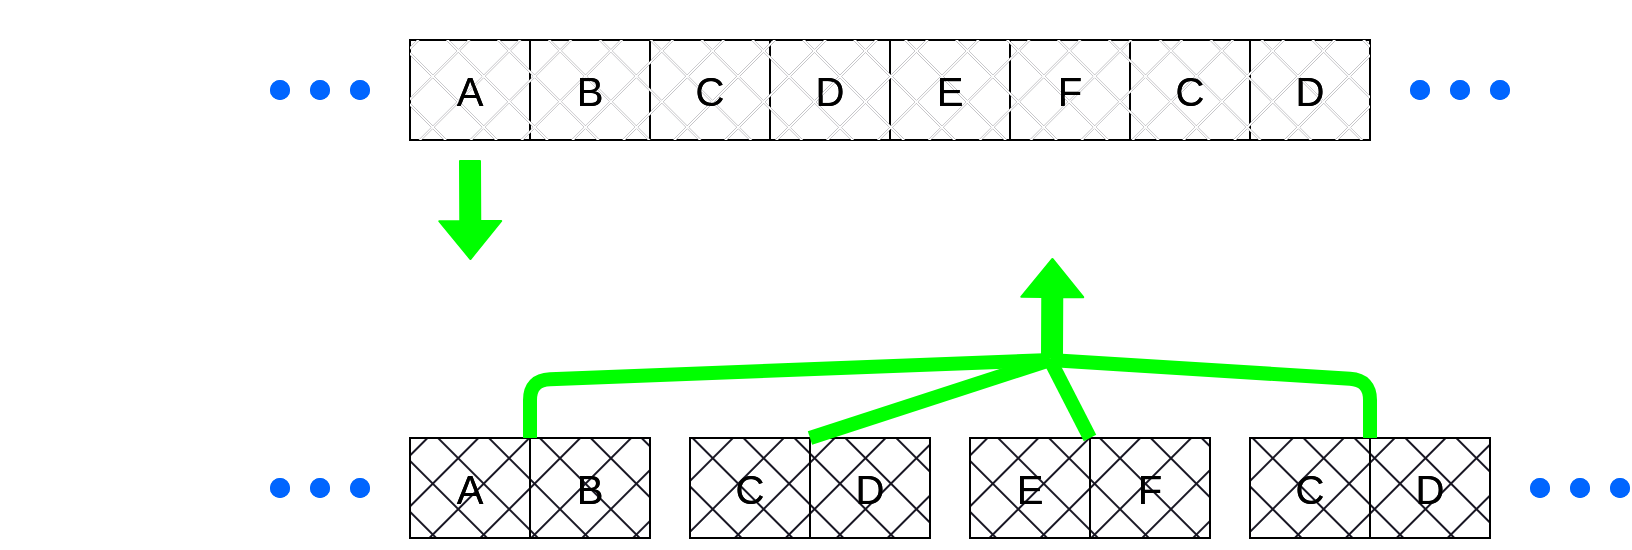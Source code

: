 <mxfile>
    <diagram id="LqdmTyrMARRoVk2-njNa" name="Page-1">
        <mxGraphModel dx="954" dy="592" grid="1" gridSize="10" guides="1" tooltips="1" connect="1" arrows="1" fold="1" page="1" pageScale="1" pageWidth="1100" pageHeight="850" background="none" math="1" shadow="0">
            <root>
                <mxCell id="0"/>
                <mxCell id="1" parent="0"/>
                <mxCell id="2" value="" style="shape=table;startSize=0;container=1;collapsible=0;childLayout=tableLayout;fillColor=#FFFFFF;gradientColor=none;fontColor=#000000;strokeColor=#000000;fontSize=20;" parent="1" vertex="1">
                    <mxGeometry x="260" y="270" width="480" height="50" as="geometry"/>
                </mxCell>
                <mxCell id="3" value="" style="shape=tableRow;horizontal=0;startSize=0;swimlaneHead=0;swimlaneBody=0;top=0;left=0;bottom=0;right=0;collapsible=0;dropTarget=0;fillColor=none;points=[[0,0.5],[1,0.5]];portConstraint=eastwest;fontColor=#000000;fontSize=20;" parent="2" vertex="1">
                    <mxGeometry width="480" height="50" as="geometry"/>
                </mxCell>
                <mxCell id="4" value="A" style="shape=partialRectangle;html=1;whiteSpace=wrap;connectable=0;overflow=hidden;fillColor=none;top=0;left=0;bottom=0;right=0;pointerEvents=1;fontColor=#000000;fontSize=20;" parent="3" vertex="1">
                    <mxGeometry width="60" height="50" as="geometry">
                        <mxRectangle width="60" height="50" as="alternateBounds"/>
                    </mxGeometry>
                </mxCell>
                <mxCell id="5" value="B" style="shape=partialRectangle;html=1;whiteSpace=wrap;connectable=0;overflow=hidden;fillColor=none;top=0;left=0;bottom=0;right=0;pointerEvents=1;fontColor=#000000;fontSize=20;" parent="3" vertex="1">
                    <mxGeometry x="60" width="60" height="50" as="geometry">
                        <mxRectangle width="60" height="50" as="alternateBounds"/>
                    </mxGeometry>
                </mxCell>
                <mxCell id="6" value="C" style="shape=partialRectangle;html=1;whiteSpace=wrap;connectable=0;overflow=hidden;fillColor=default;top=0;left=0;bottom=0;right=0;pointerEvents=1;fontColor=#000000;fontSize=20;strokeWidth=1;fillStyle=cross-hatch;" parent="3" vertex="1">
                    <mxGeometry x="120" width="60" height="50" as="geometry">
                        <mxRectangle width="60" height="50" as="alternateBounds"/>
                    </mxGeometry>
                </mxCell>
                <mxCell id="7" value="D" style="shape=partialRectangle;html=1;whiteSpace=wrap;connectable=0;overflow=hidden;fillColor=default;top=0;left=0;bottom=0;right=0;pointerEvents=1;fontColor=#000000;fontSize=20;fillStyle=cross-hatch;" parent="3" vertex="1">
                    <mxGeometry x="180" width="60" height="50" as="geometry">
                        <mxRectangle width="60" height="50" as="alternateBounds"/>
                    </mxGeometry>
                </mxCell>
                <mxCell id="15" value="E" style="shape=partialRectangle;html=1;whiteSpace=wrap;connectable=0;overflow=hidden;fillColor=default;top=0;left=0;bottom=0;right=0;pointerEvents=1;fontColor=#000000;fontSize=20;fillStyle=cross-hatch;" parent="3" vertex="1">
                    <mxGeometry x="240" width="60" height="50" as="geometry">
                        <mxRectangle width="60" height="50" as="alternateBounds"/>
                    </mxGeometry>
                </mxCell>
                <mxCell id="14" value="F" style="shape=partialRectangle;html=1;whiteSpace=wrap;connectable=0;overflow=hidden;fillColor=default;top=0;left=0;bottom=0;right=0;pointerEvents=1;fontColor=#000000;fontSize=20;fillStyle=cross-hatch;" parent="3" vertex="1">
                    <mxGeometry x="300" width="60" height="50" as="geometry">
                        <mxRectangle width="60" height="50" as="alternateBounds"/>
                    </mxGeometry>
                </mxCell>
                <mxCell id="13" value="C" style="shape=partialRectangle;html=1;whiteSpace=wrap;connectable=0;overflow=hidden;fillColor=default;top=0;left=0;bottom=0;right=0;pointerEvents=1;fontColor=#000000;fontSize=20;fillStyle=cross-hatch;" parent="3" vertex="1">
                    <mxGeometry x="360" width="60" height="50" as="geometry">
                        <mxRectangle width="60" height="50" as="alternateBounds"/>
                    </mxGeometry>
                </mxCell>
                <mxCell id="12" value="D" style="shape=partialRectangle;html=1;whiteSpace=wrap;connectable=0;overflow=hidden;fillColor=default;top=0;left=0;bottom=0;right=0;pointerEvents=1;fontColor=#000000;fontSize=20;fillStyle=cross-hatch;" parent="3" vertex="1">
                    <mxGeometry x="420" width="60" height="50" as="geometry">
                        <mxRectangle width="60" height="50" as="alternateBounds"/>
                    </mxGeometry>
                </mxCell>
                <mxCell id="16" value="" style="shape=table;startSize=0;container=1;collapsible=0;childLayout=tableLayout;fillColor=#FFFFFF;gradientColor=none;fontColor=#000000;strokeColor=#000000;fontSize=20;" parent="1" vertex="1">
                    <mxGeometry x="260" y="469" width="120" height="50" as="geometry"/>
                </mxCell>
                <mxCell id="17" value="" style="shape=tableRow;horizontal=0;startSize=0;swimlaneHead=0;swimlaneBody=0;top=0;left=0;bottom=0;right=0;collapsible=0;dropTarget=0;fillColor=none;points=[[0,0.5],[1,0.5]];portConstraint=eastwest;fontColor=#000000;fontSize=20;" parent="16" vertex="1">
                    <mxGeometry width="120" height="50" as="geometry"/>
                </mxCell>
                <mxCell id="18" value="A" style="shape=partialRectangle;html=1;whiteSpace=wrap;connectable=0;overflow=hidden;fillColor=none;top=0;left=0;bottom=0;right=0;pointerEvents=1;fontColor=#000000;fontSize=20;" parent="17" vertex="1">
                    <mxGeometry width="60" height="50" as="geometry">
                        <mxRectangle width="60" height="50" as="alternateBounds"/>
                    </mxGeometry>
                </mxCell>
                <mxCell id="19" value="B" style="shape=partialRectangle;html=1;whiteSpace=wrap;connectable=0;overflow=hidden;fillColor=none;top=0;left=0;bottom=0;right=0;pointerEvents=1;fontColor=#000000;fontSize=20;" parent="17" vertex="1">
                    <mxGeometry x="60" width="60" height="50" as="geometry">
                        <mxRectangle width="60" height="50" as="alternateBounds"/>
                    </mxGeometry>
                </mxCell>
                <mxCell id="20" value="" style="shape=table;startSize=0;container=1;collapsible=0;childLayout=tableLayout;fillColor=#FFFFFF;gradientColor=none;fontColor=#000000;strokeColor=#000000;fontSize=20;" parent="1" vertex="1">
                    <mxGeometry x="400" y="469" width="120" height="50" as="geometry"/>
                </mxCell>
                <mxCell id="21" value="" style="shape=tableRow;horizontal=0;startSize=0;swimlaneHead=0;swimlaneBody=0;top=0;left=0;bottom=0;right=0;collapsible=0;dropTarget=0;fillColor=none;points=[[0,0.5],[1,0.5]];portConstraint=eastwest;fontColor=#000000;fontSize=20;" parent="20" vertex="1">
                    <mxGeometry width="120" height="50" as="geometry"/>
                </mxCell>
                <mxCell id="22" value="C" style="shape=partialRectangle;html=1;whiteSpace=wrap;connectable=0;overflow=hidden;fillColor=none;top=0;left=0;bottom=0;right=0;pointerEvents=1;fontColor=#000000;fontSize=20;" parent="21" vertex="1">
                    <mxGeometry width="60" height="50" as="geometry">
                        <mxRectangle width="60" height="50" as="alternateBounds"/>
                    </mxGeometry>
                </mxCell>
                <mxCell id="23" value="D" style="shape=partialRectangle;html=1;whiteSpace=wrap;connectable=0;overflow=hidden;fillColor=none;top=0;left=0;bottom=0;right=0;pointerEvents=1;fontColor=#000000;fontSize=20;" parent="21" vertex="1">
                    <mxGeometry x="60" width="60" height="50" as="geometry">
                        <mxRectangle width="60" height="50" as="alternateBounds"/>
                    </mxGeometry>
                </mxCell>
                <mxCell id="24" value="" style="shape=table;startSize=0;container=1;collapsible=0;childLayout=tableLayout;fillColor=#FFFFFF;gradientColor=none;fontColor=#000000;strokeColor=#000000;fontSize=20;" parent="1" vertex="1">
                    <mxGeometry x="540" y="469" width="120" height="50" as="geometry"/>
                </mxCell>
                <mxCell id="25" value="" style="shape=tableRow;horizontal=0;startSize=0;swimlaneHead=0;swimlaneBody=0;top=0;left=0;bottom=0;right=0;collapsible=0;dropTarget=0;fillColor=none;points=[[0,0.5],[1,0.5]];portConstraint=eastwest;fontColor=#000000;fontSize=20;" parent="24" vertex="1">
                    <mxGeometry width="120" height="50" as="geometry"/>
                </mxCell>
                <mxCell id="26" value="E" style="shape=partialRectangle;html=1;whiteSpace=wrap;connectable=0;overflow=hidden;fillColor=none;top=0;left=0;bottom=0;right=0;pointerEvents=1;fontColor=#000000;fontSize=20;" parent="25" vertex="1">
                    <mxGeometry width="60" height="50" as="geometry">
                        <mxRectangle width="60" height="50" as="alternateBounds"/>
                    </mxGeometry>
                </mxCell>
                <mxCell id="27" value="F" style="shape=partialRectangle;html=1;whiteSpace=wrap;connectable=0;overflow=hidden;fillColor=none;top=0;left=0;bottom=0;right=0;pointerEvents=1;fontColor=#000000;fontSize=20;" parent="25" vertex="1">
                    <mxGeometry x="60" width="60" height="50" as="geometry">
                        <mxRectangle width="60" height="50" as="alternateBounds"/>
                    </mxGeometry>
                </mxCell>
                <mxCell id="28" value="" style="shape=table;startSize=0;container=1;collapsible=0;childLayout=tableLayout;fillColor=#FFFFFF;gradientColor=none;fontColor=#000000;strokeColor=#000000;fontSize=20;" parent="1" vertex="1">
                    <mxGeometry x="680" y="469" width="120" height="50" as="geometry"/>
                </mxCell>
                <mxCell id="29" value="" style="shape=tableRow;horizontal=0;startSize=0;swimlaneHead=0;swimlaneBody=0;top=0;left=0;bottom=0;right=0;collapsible=0;dropTarget=0;fillColor=none;points=[[0,0.5],[1,0.5]];portConstraint=eastwest;fontColor=#000000;fontSize=20;" parent="28" vertex="1">
                    <mxGeometry width="120" height="50" as="geometry"/>
                </mxCell>
                <mxCell id="30" value="C" style="shape=partialRectangle;html=1;whiteSpace=wrap;connectable=0;overflow=hidden;fillColor=none;top=0;left=0;bottom=0;right=0;pointerEvents=1;fontColor=#000000;fontSize=20;" parent="29" vertex="1">
                    <mxGeometry width="60" height="50" as="geometry">
                        <mxRectangle width="60" height="50" as="alternateBounds"/>
                    </mxGeometry>
                </mxCell>
                <mxCell id="31" value="D" style="shape=partialRectangle;html=1;whiteSpace=wrap;connectable=0;overflow=hidden;fillColor=none;top=0;left=0;bottom=0;right=0;pointerEvents=1;fontColor=#000000;fontSize=20;" parent="29" vertex="1">
                    <mxGeometry x="60" width="60" height="50" as="geometry">
                        <mxRectangle width="60" height="50" as="alternateBounds"/>
                    </mxGeometry>
                </mxCell>
                <mxCell id="40" value="\(B_{init-2}:\)" style="text;html=1;strokeColor=none;fillColor=none;align=center;verticalAlign=middle;whiteSpace=wrap;rounded=0;fillStyle=cross-hatch;strokeWidth=4;fontSize=25;fontColor=#FFFFFF;" parent="1" vertex="1">
                    <mxGeometry x="90" y="280" width="60" height="30" as="geometry"/>
                </mxCell>
                <mxCell id="41" value="\(B_{init}:\)" style="text;html=1;strokeColor=none;fillColor=none;align=center;verticalAlign=middle;whiteSpace=wrap;rounded=0;fillStyle=cross-hatch;strokeWidth=4;fontSize=25;fontColor=#FFFFFF;" parent="1" vertex="1">
                    <mxGeometry x="80" y="479" width="60" height="30" as="geometry"/>
                </mxCell>
                <mxCell id="42" value="" style="shape=ellipse;fillColor=#0065FF;strokeColor=none;html=1;sketch=0;fontSize=20;fontColor=#000000;" parent="1" vertex="1">
                    <mxGeometry x="190" y="290" width="10" height="10" as="geometry"/>
                </mxCell>
                <mxCell id="43" value="" style="shape=ellipse;fillColor=#0065FF;strokeColor=none;html=1;sketch=0;fontSize=20;fontColor=#000000;" parent="1" vertex="1">
                    <mxGeometry x="210" y="290" width="10" height="10" as="geometry"/>
                </mxCell>
                <mxCell id="44" value="" style="shape=ellipse;fillColor=#0065FF;strokeColor=none;html=1;sketch=0;fontSize=20;fontColor=#000000;" parent="1" vertex="1">
                    <mxGeometry x="230" y="290" width="10" height="10" as="geometry"/>
                </mxCell>
                <mxCell id="48" value="" style="shape=ellipse;fillColor=#0065FF;strokeColor=none;html=1;sketch=0;fontSize=20;fontColor=#000000;" parent="1" vertex="1">
                    <mxGeometry x="760" y="290" width="10" height="10" as="geometry"/>
                </mxCell>
                <mxCell id="49" value="" style="shape=ellipse;fillColor=#0065FF;strokeColor=none;html=1;sketch=0;fontSize=20;fontColor=#000000;" parent="1" vertex="1">
                    <mxGeometry x="780" y="290" width="10" height="10" as="geometry"/>
                </mxCell>
                <mxCell id="50" value="" style="shape=ellipse;fillColor=#0065FF;strokeColor=none;html=1;sketch=0;fontSize=20;fontColor=#000000;" parent="1" vertex="1">
                    <mxGeometry x="800" y="290" width="10" height="10" as="geometry"/>
                </mxCell>
                <mxCell id="51" value="" style="shape=ellipse;fillColor=#0065FF;strokeColor=none;html=1;sketch=0;fontSize=20;fontColor=#000000;" parent="1" vertex="1">
                    <mxGeometry x="190" y="489" width="10" height="10" as="geometry"/>
                </mxCell>
                <mxCell id="52" value="" style="shape=ellipse;fillColor=#0065FF;strokeColor=none;html=1;sketch=0;fontSize=20;fontColor=#000000;" parent="1" vertex="1">
                    <mxGeometry x="210" y="489" width="10" height="10" as="geometry"/>
                </mxCell>
                <mxCell id="53" value="" style="shape=ellipse;fillColor=#0065FF;strokeColor=none;html=1;sketch=0;fontSize=20;fontColor=#000000;" parent="1" vertex="1">
                    <mxGeometry x="230" y="489" width="10" height="10" as="geometry"/>
                </mxCell>
                <mxCell id="54" value="" style="shape=ellipse;fillColor=#0065FF;strokeColor=none;html=1;sketch=0;fontSize=20;fontColor=#000000;" parent="1" vertex="1">
                    <mxGeometry x="820" y="489" width="10" height="10" as="geometry"/>
                </mxCell>
                <mxCell id="55" value="" style="shape=ellipse;fillColor=#0065FF;strokeColor=none;html=1;sketch=0;fontSize=20;fontColor=#000000;" parent="1" vertex="1">
                    <mxGeometry x="840" y="489" width="10" height="10" as="geometry"/>
                </mxCell>
                <mxCell id="56" value="" style="shape=ellipse;fillColor=#0065FF;strokeColor=none;html=1;sketch=0;fontSize=20;fontColor=#000000;" parent="1" vertex="1">
                    <mxGeometry x="860" y="489" width="10" height="10" as="geometry"/>
                </mxCell>
                <mxCell id="57" value="" style="shape=table;startSize=0;container=1;collapsible=0;childLayout=tableLayout;fillColor=#191724;gradientColor=none;fontColor=#000000;strokeColor=#000000;fontSize=20;fillStyle=cross-hatch;" vertex="1" parent="1">
                    <mxGeometry x="260" y="270" width="480" height="50" as="geometry"/>
                </mxCell>
                <mxCell id="58" value="" style="shape=tableRow;horizontal=0;startSize=0;swimlaneHead=0;swimlaneBody=0;top=0;left=0;bottom=0;right=0;collapsible=0;dropTarget=0;fillColor=none;points=[[0,0.5],[1,0.5]];portConstraint=eastwest;fontColor=#000000;fontSize=20;" vertex="1" parent="57">
                    <mxGeometry width="480" height="50" as="geometry"/>
                </mxCell>
                <mxCell id="59" value="A" style="shape=partialRectangle;html=1;whiteSpace=wrap;connectable=0;overflow=hidden;fillColor=default;top=0;left=0;bottom=0;right=0;pointerEvents=1;fontColor=#000000;fontSize=20;fillStyle=cross-hatch;" vertex="1" parent="58">
                    <mxGeometry width="60" height="50" as="geometry">
                        <mxRectangle width="60" height="50" as="alternateBounds"/>
                    </mxGeometry>
                </mxCell>
                <mxCell id="60" value="B" style="shape=partialRectangle;html=1;whiteSpace=wrap;connectable=0;overflow=hidden;fillColor=default;top=0;left=0;bottom=0;right=0;pointerEvents=1;fontColor=#000000;fontSize=20;fillStyle=cross-hatch;" vertex="1" parent="58">
                    <mxGeometry x="60" width="60" height="50" as="geometry">
                        <mxRectangle width="60" height="50" as="alternateBounds"/>
                    </mxGeometry>
                </mxCell>
                <mxCell id="61" value="C" style="shape=partialRectangle;html=1;whiteSpace=wrap;connectable=0;overflow=hidden;fillColor=default;top=0;left=0;bottom=0;right=0;pointerEvents=1;fontColor=#000000;fontSize=20;strokeWidth=1;fillStyle=cross-hatch;" vertex="1" parent="58">
                    <mxGeometry x="120" width="60" height="50" as="geometry">
                        <mxRectangle width="60" height="50" as="alternateBounds"/>
                    </mxGeometry>
                </mxCell>
                <mxCell id="62" value="D" style="shape=partialRectangle;html=1;whiteSpace=wrap;connectable=0;overflow=hidden;fillColor=default;top=0;left=0;bottom=0;right=0;pointerEvents=1;fontColor=#000000;fontSize=20;fillStyle=cross-hatch;" vertex="1" parent="58">
                    <mxGeometry x="180" width="60" height="50" as="geometry">
                        <mxRectangle width="60" height="50" as="alternateBounds"/>
                    </mxGeometry>
                </mxCell>
                <mxCell id="63" value="E" style="shape=partialRectangle;html=1;whiteSpace=wrap;connectable=0;overflow=hidden;fillColor=default;top=0;left=0;bottom=0;right=0;pointerEvents=1;fontColor=#000000;fontSize=20;fillStyle=cross-hatch;" vertex="1" parent="58">
                    <mxGeometry x="240" width="60" height="50" as="geometry">
                        <mxRectangle width="60" height="50" as="alternateBounds"/>
                    </mxGeometry>
                </mxCell>
                <mxCell id="64" value="F" style="shape=partialRectangle;html=1;whiteSpace=wrap;connectable=0;overflow=hidden;fillColor=default;top=0;left=0;bottom=0;right=0;pointerEvents=1;fontColor=#000000;fontSize=20;fillStyle=cross-hatch;" vertex="1" parent="58">
                    <mxGeometry x="300" width="60" height="50" as="geometry">
                        <mxRectangle width="60" height="50" as="alternateBounds"/>
                    </mxGeometry>
                </mxCell>
                <mxCell id="65" value="C" style="shape=partialRectangle;html=1;whiteSpace=wrap;connectable=0;overflow=hidden;fillColor=default;top=0;left=0;bottom=0;right=0;pointerEvents=1;fontColor=#000000;fontSize=20;fillStyle=cross-hatch;" vertex="1" parent="58">
                    <mxGeometry x="360" width="60" height="50" as="geometry">
                        <mxRectangle width="60" height="50" as="alternateBounds"/>
                    </mxGeometry>
                </mxCell>
                <mxCell id="66" value="D" style="shape=partialRectangle;html=1;whiteSpace=wrap;connectable=0;overflow=hidden;fillColor=default;top=0;left=0;bottom=0;right=0;pointerEvents=1;fontColor=#000000;fontSize=20;fillStyle=cross-hatch;" vertex="1" parent="58">
                    <mxGeometry x="420" width="60" height="50" as="geometry">
                        <mxRectangle width="60" height="50" as="alternateBounds"/>
                    </mxGeometry>
                </mxCell>
                <mxCell id="67" value="" style="shape=table;startSize=0;container=1;collapsible=0;childLayout=tableLayout;fillColor=#191724;gradientColor=none;fontColor=#000000;strokeColor=#000000;fontSize=20;fillStyle=cross-hatch;" vertex="1" parent="1">
                    <mxGeometry x="260" y="469" width="120" height="50" as="geometry"/>
                </mxCell>
                <mxCell id="68" value="" style="shape=tableRow;horizontal=0;startSize=0;swimlaneHead=0;swimlaneBody=0;top=0;left=0;bottom=0;right=0;collapsible=0;dropTarget=0;fillColor=none;points=[[0,0.5],[1,0.5]];portConstraint=eastwest;fontColor=#000000;fontSize=20;" vertex="1" parent="67">
                    <mxGeometry width="120" height="50" as="geometry"/>
                </mxCell>
                <mxCell id="69" value="A" style="shape=partialRectangle;html=1;whiteSpace=wrap;connectable=0;overflow=hidden;fillColor=none;top=0;left=0;bottom=0;right=0;pointerEvents=1;fontColor=#000000;fontSize=20;" vertex="1" parent="68">
                    <mxGeometry width="60" height="50" as="geometry">
                        <mxRectangle width="60" height="50" as="alternateBounds"/>
                    </mxGeometry>
                </mxCell>
                <mxCell id="70" value="B" style="shape=partialRectangle;html=1;whiteSpace=wrap;connectable=0;overflow=hidden;fillColor=none;top=0;left=0;bottom=0;right=0;pointerEvents=1;fontColor=#000000;fontSize=20;" vertex="1" parent="68">
                    <mxGeometry x="60" width="60" height="50" as="geometry">
                        <mxRectangle width="60" height="50" as="alternateBounds"/>
                    </mxGeometry>
                </mxCell>
                <mxCell id="71" value="" style="shape=table;startSize=0;container=1;collapsible=0;childLayout=tableLayout;fillColor=#191724;gradientColor=none;fontColor=#000000;strokeColor=#000000;fontSize=20;fillStyle=cross-hatch;" vertex="1" parent="1">
                    <mxGeometry x="400" y="469" width="120" height="50" as="geometry"/>
                </mxCell>
                <mxCell id="72" value="" style="shape=tableRow;horizontal=0;startSize=0;swimlaneHead=0;swimlaneBody=0;top=0;left=0;bottom=0;right=0;collapsible=0;dropTarget=0;fillColor=none;points=[[0,0.5],[1,0.5]];portConstraint=eastwest;fontColor=#000000;fontSize=20;" vertex="1" parent="71">
                    <mxGeometry width="120" height="50" as="geometry"/>
                </mxCell>
                <mxCell id="73" value="C" style="shape=partialRectangle;html=1;whiteSpace=wrap;connectable=0;overflow=hidden;fillColor=none;top=0;left=0;bottom=0;right=0;pointerEvents=1;fontColor=#000000;fontSize=20;" vertex="1" parent="72">
                    <mxGeometry width="60" height="50" as="geometry">
                        <mxRectangle width="60" height="50" as="alternateBounds"/>
                    </mxGeometry>
                </mxCell>
                <mxCell id="74" value="D" style="shape=partialRectangle;html=1;whiteSpace=wrap;connectable=0;overflow=hidden;fillColor=none;top=0;left=0;bottom=0;right=0;pointerEvents=1;fontColor=#000000;fontSize=20;" vertex="1" parent="72">
                    <mxGeometry x="60" width="60" height="50" as="geometry">
                        <mxRectangle width="60" height="50" as="alternateBounds"/>
                    </mxGeometry>
                </mxCell>
                <mxCell id="75" value="" style="shape=table;startSize=0;container=1;collapsible=0;childLayout=tableLayout;fillColor=#191724;gradientColor=none;fontColor=#000000;strokeColor=#000000;fontSize=20;fillStyle=cross-hatch;" vertex="1" parent="1">
                    <mxGeometry x="540" y="469" width="120" height="50" as="geometry"/>
                </mxCell>
                <mxCell id="76" value="" style="shape=tableRow;horizontal=0;startSize=0;swimlaneHead=0;swimlaneBody=0;top=0;left=0;bottom=0;right=0;collapsible=0;dropTarget=0;fillColor=none;points=[[0,0.5],[1,0.5]];portConstraint=eastwest;fontColor=#000000;fontSize=20;" vertex="1" parent="75">
                    <mxGeometry width="120" height="50" as="geometry"/>
                </mxCell>
                <mxCell id="77" value="E" style="shape=partialRectangle;html=1;whiteSpace=wrap;connectable=0;overflow=hidden;fillColor=none;top=0;left=0;bottom=0;right=0;pointerEvents=1;fontColor=#000000;fontSize=20;" vertex="1" parent="76">
                    <mxGeometry width="60" height="50" as="geometry">
                        <mxRectangle width="60" height="50" as="alternateBounds"/>
                    </mxGeometry>
                </mxCell>
                <mxCell id="78" value="F" style="shape=partialRectangle;html=1;whiteSpace=wrap;connectable=0;overflow=hidden;fillColor=none;top=0;left=0;bottom=0;right=0;pointerEvents=1;fontColor=#000000;fontSize=20;" vertex="1" parent="76">
                    <mxGeometry x="60" width="60" height="50" as="geometry">
                        <mxRectangle width="60" height="50" as="alternateBounds"/>
                    </mxGeometry>
                </mxCell>
                <mxCell id="79" value="" style="shape=table;startSize=0;container=1;collapsible=0;childLayout=tableLayout;fillColor=#191724;gradientColor=none;fontColor=#000000;strokeColor=#000000;fontSize=20;fillStyle=cross-hatch;" vertex="1" parent="1">
                    <mxGeometry x="680" y="469" width="120" height="50" as="geometry"/>
                </mxCell>
                <mxCell id="80" value="" style="shape=tableRow;horizontal=0;startSize=0;swimlaneHead=0;swimlaneBody=0;top=0;left=0;bottom=0;right=0;collapsible=0;dropTarget=0;fillColor=none;points=[[0,0.5],[1,0.5]];portConstraint=eastwest;fontColor=#000000;fontSize=20;" vertex="1" parent="79">
                    <mxGeometry width="120" height="50" as="geometry"/>
                </mxCell>
                <mxCell id="81" value="C" style="shape=partialRectangle;html=1;whiteSpace=wrap;connectable=0;overflow=hidden;fillColor=none;top=0;left=0;bottom=0;right=0;pointerEvents=1;fontColor=#000000;fontSize=20;" vertex="1" parent="80">
                    <mxGeometry width="60" height="50" as="geometry">
                        <mxRectangle width="60" height="50" as="alternateBounds"/>
                    </mxGeometry>
                </mxCell>
                <mxCell id="82" value="D" style="shape=partialRectangle;html=1;whiteSpace=wrap;connectable=0;overflow=hidden;fillColor=none;top=0;left=0;bottom=0;right=0;pointerEvents=1;fontColor=#000000;fontSize=20;" vertex="1" parent="80">
                    <mxGeometry x="60" width="60" height="50" as="geometry">
                        <mxRectangle width="60" height="50" as="alternateBounds"/>
                    </mxGeometry>
                </mxCell>
                <mxCell id="83" value="\(B_{init-2}:\)" style="text;html=1;strokeColor=none;fillColor=none;align=center;verticalAlign=middle;whiteSpace=wrap;rounded=0;fillStyle=cross-hatch;strokeWidth=4;fontSize=25;fontColor=#FFFFFF;" vertex="1" parent="1">
                    <mxGeometry x="90" y="280" width="60" height="30" as="geometry"/>
                </mxCell>
                <mxCell id="84" value="\(B_{init}:\)" style="text;html=1;strokeColor=none;fillColor=none;align=center;verticalAlign=middle;whiteSpace=wrap;rounded=0;fillStyle=cross-hatch;strokeWidth=4;fontSize=25;fontColor=#FFFFFF;" vertex="1" parent="1">
                    <mxGeometry x="80" y="479" width="60" height="30" as="geometry"/>
                </mxCell>
                <mxCell id="85" value="" style="shape=ellipse;fillColor=#0065FF;strokeColor=none;html=1;sketch=0;fontSize=20;fontColor=#000000;" vertex="1" parent="1">
                    <mxGeometry x="190" y="290" width="10" height="10" as="geometry"/>
                </mxCell>
                <mxCell id="86" value="" style="shape=ellipse;fillColor=#0065FF;strokeColor=none;html=1;sketch=0;fontSize=20;fontColor=#000000;" vertex="1" parent="1">
                    <mxGeometry x="210" y="290" width="10" height="10" as="geometry"/>
                </mxCell>
                <mxCell id="87" value="" style="shape=ellipse;fillColor=#0065FF;strokeColor=none;html=1;sketch=0;fontSize=20;fontColor=#000000;" vertex="1" parent="1">
                    <mxGeometry x="230" y="290" width="10" height="10" as="geometry"/>
                </mxCell>
                <mxCell id="88" value="" style="shape=ellipse;fillColor=#0065FF;strokeColor=none;html=1;sketch=0;fontSize=20;fontColor=#000000;" vertex="1" parent="1">
                    <mxGeometry x="760" y="290" width="10" height="10" as="geometry"/>
                </mxCell>
                <mxCell id="89" value="" style="shape=ellipse;fillColor=#0065FF;strokeColor=none;html=1;sketch=0;fontSize=20;fontColor=#000000;" vertex="1" parent="1">
                    <mxGeometry x="780" y="290" width="10" height="10" as="geometry"/>
                </mxCell>
                <mxCell id="90" value="" style="shape=ellipse;fillColor=#0065FF;strokeColor=none;html=1;sketch=0;fontSize=20;fontColor=#000000;" vertex="1" parent="1">
                    <mxGeometry x="800" y="290" width="10" height="10" as="geometry"/>
                </mxCell>
                <mxCell id="91" value="" style="shape=ellipse;fillColor=#0065FF;strokeColor=none;html=1;sketch=0;fontSize=20;fontColor=#000000;" vertex="1" parent="1">
                    <mxGeometry x="190" y="489" width="10" height="10" as="geometry"/>
                </mxCell>
                <mxCell id="92" value="" style="shape=ellipse;fillColor=#0065FF;strokeColor=none;html=1;sketch=0;fontSize=20;fontColor=#000000;" vertex="1" parent="1">
                    <mxGeometry x="210" y="489" width="10" height="10" as="geometry"/>
                </mxCell>
                <mxCell id="93" value="" style="shape=ellipse;fillColor=#0065FF;strokeColor=none;html=1;sketch=0;fontSize=20;fontColor=#000000;" vertex="1" parent="1">
                    <mxGeometry x="230" y="489" width="10" height="10" as="geometry"/>
                </mxCell>
                <mxCell id="94" value="" style="shape=ellipse;fillColor=#0065FF;strokeColor=none;html=1;sketch=0;fontSize=20;fontColor=#000000;" vertex="1" parent="1">
                    <mxGeometry x="820" y="489" width="10" height="10" as="geometry"/>
                </mxCell>
                <mxCell id="95" value="" style="shape=ellipse;fillColor=#0065FF;strokeColor=none;html=1;sketch=0;fontSize=20;fontColor=#000000;" vertex="1" parent="1">
                    <mxGeometry x="840" y="489" width="10" height="10" as="geometry"/>
                </mxCell>
                <mxCell id="96" value="" style="shape=ellipse;fillColor=#0065FF;strokeColor=none;html=1;sketch=0;fontSize=20;fontColor=#000000;" vertex="1" parent="1">
                    <mxGeometry x="860" y="489" width="10" height="10" as="geometry"/>
                </mxCell>
                <mxCell id="97" value="&lt;font style=&quot;font-size: 28px;&quot;&gt;\(\in B_{init-2}^{marked}\)&amp;nbsp; &amp;nbsp; &amp;nbsp; \(\Longrightarrow\)&amp;nbsp; &amp;nbsp; &amp;nbsp; \(\in B_{init}^{marked}\)&lt;/font&gt;" style="text;html=1;strokeColor=none;fillColor=none;align=center;verticalAlign=middle;whiteSpace=wrap;rounded=0;fillStyle=cross-hatch;fontSize=28;fontColor=#FFFFFF;" vertex="1" parent="1">
                    <mxGeometry x="260" y="360" width="530" height="30" as="geometry"/>
                </mxCell>
                <mxCell id="98" value="" style="shape=flexArrow;endArrow=classic;html=1;fontSize=28;entryX=0.057;entryY=0.667;entryDx=0;entryDy=0;entryPerimeter=0;strokeColor=#00FF00;fillColor=#00FF00;" edge="1" parent="1" target="97">
                    <mxGeometry width="50" height="50" relative="1" as="geometry">
                        <mxPoint x="290" y="330" as="sourcePoint"/>
                        <mxPoint x="306" y="340" as="targetPoint"/>
                    </mxGeometry>
                </mxCell>
                <mxCell id="99" value="" style="shape=flexArrow;endArrow=classic;html=1;fontSize=28;entryX=0.057;entryY=0.667;entryDx=0;entryDy=0;entryPerimeter=0;strokeColor=#00FF00;fillColor=#00FF00;" edge="1" parent="1">
                    <mxGeometry width="50" height="50" relative="1" as="geometry">
                        <mxPoint x="581" y="429.01" as="sourcePoint"/>
                        <mxPoint x="581.21" y="379" as="targetPoint"/>
                    </mxGeometry>
                </mxCell>
                <mxCell id="100" value="" style="endArrow=none;html=1;strokeColor=#00FF00;fontSize=28;fillColor=#00FF00;strokeWidth=7;" edge="1" parent="1">
                    <mxGeometry width="50" height="50" relative="1" as="geometry">
                        <mxPoint x="320" y="469" as="sourcePoint"/>
                        <mxPoint x="580" y="430" as="targetPoint"/>
                        <Array as="points">
                            <mxPoint x="320" y="440"/>
                        </Array>
                    </mxGeometry>
                </mxCell>
                <mxCell id="101" value="" style="endArrow=none;html=1;strokeColor=#00FF00;strokeWidth=7;fontSize=28;fillColor=#00FF00;" edge="1" parent="1">
                    <mxGeometry width="50" height="50" relative="1" as="geometry">
                        <mxPoint x="460" y="469" as="sourcePoint"/>
                        <mxPoint x="580" y="430" as="targetPoint"/>
                    </mxGeometry>
                </mxCell>
                <mxCell id="102" value="" style="endArrow=none;html=1;strokeColor=#00FF00;strokeWidth=7;fontSize=28;fillColor=#00FF00;" edge="1" parent="1">
                    <mxGeometry width="50" height="50" relative="1" as="geometry">
                        <mxPoint x="740" y="469" as="sourcePoint"/>
                        <mxPoint x="580" y="430" as="targetPoint"/>
                        <Array as="points">
                            <mxPoint x="740" y="440"/>
                        </Array>
                    </mxGeometry>
                </mxCell>
                <mxCell id="104" value="" style="endArrow=none;html=1;strokeColor=#00FF00;strokeWidth=7;fontSize=28;fillColor=#00FF00;" edge="1" parent="1">
                    <mxGeometry width="50" height="50" relative="1" as="geometry">
                        <mxPoint x="600" y="469" as="sourcePoint"/>
                        <mxPoint x="580" y="430" as="targetPoint"/>
                    </mxGeometry>
                </mxCell>
            </root>
        </mxGraphModel>
    </diagram>
</mxfile>